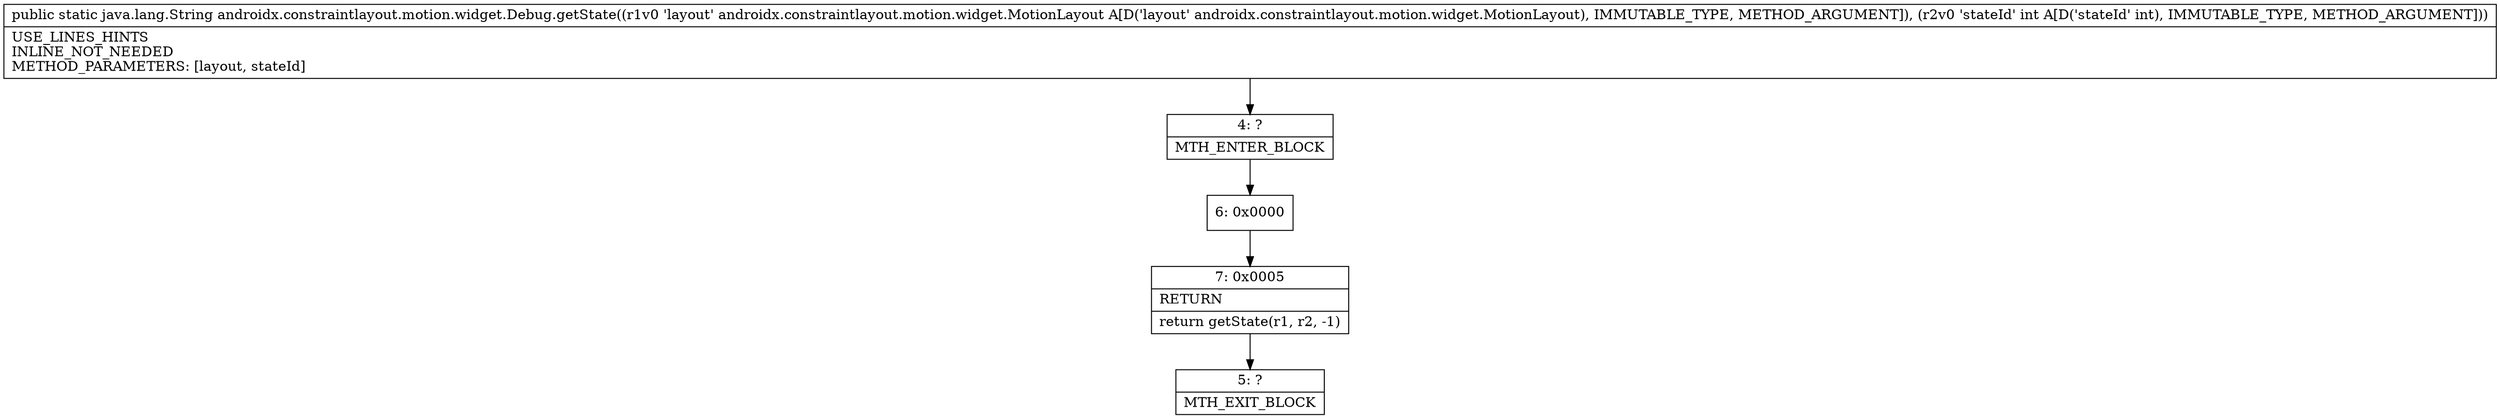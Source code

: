 digraph "CFG forandroidx.constraintlayout.motion.widget.Debug.getState(Landroidx\/constraintlayout\/motion\/widget\/MotionLayout;I)Ljava\/lang\/String;" {
Node_4 [shape=record,label="{4\:\ ?|MTH_ENTER_BLOCK\l}"];
Node_6 [shape=record,label="{6\:\ 0x0000}"];
Node_7 [shape=record,label="{7\:\ 0x0005|RETURN\l|return getState(r1, r2, \-1)\l}"];
Node_5 [shape=record,label="{5\:\ ?|MTH_EXIT_BLOCK\l}"];
MethodNode[shape=record,label="{public static java.lang.String androidx.constraintlayout.motion.widget.Debug.getState((r1v0 'layout' androidx.constraintlayout.motion.widget.MotionLayout A[D('layout' androidx.constraintlayout.motion.widget.MotionLayout), IMMUTABLE_TYPE, METHOD_ARGUMENT]), (r2v0 'stateId' int A[D('stateId' int), IMMUTABLE_TYPE, METHOD_ARGUMENT]))  | USE_LINES_HINTS\lINLINE_NOT_NEEDED\lMETHOD_PARAMETERS: [layout, stateId]\l}"];
MethodNode -> Node_4;Node_4 -> Node_6;
Node_6 -> Node_7;
Node_7 -> Node_5;
}

